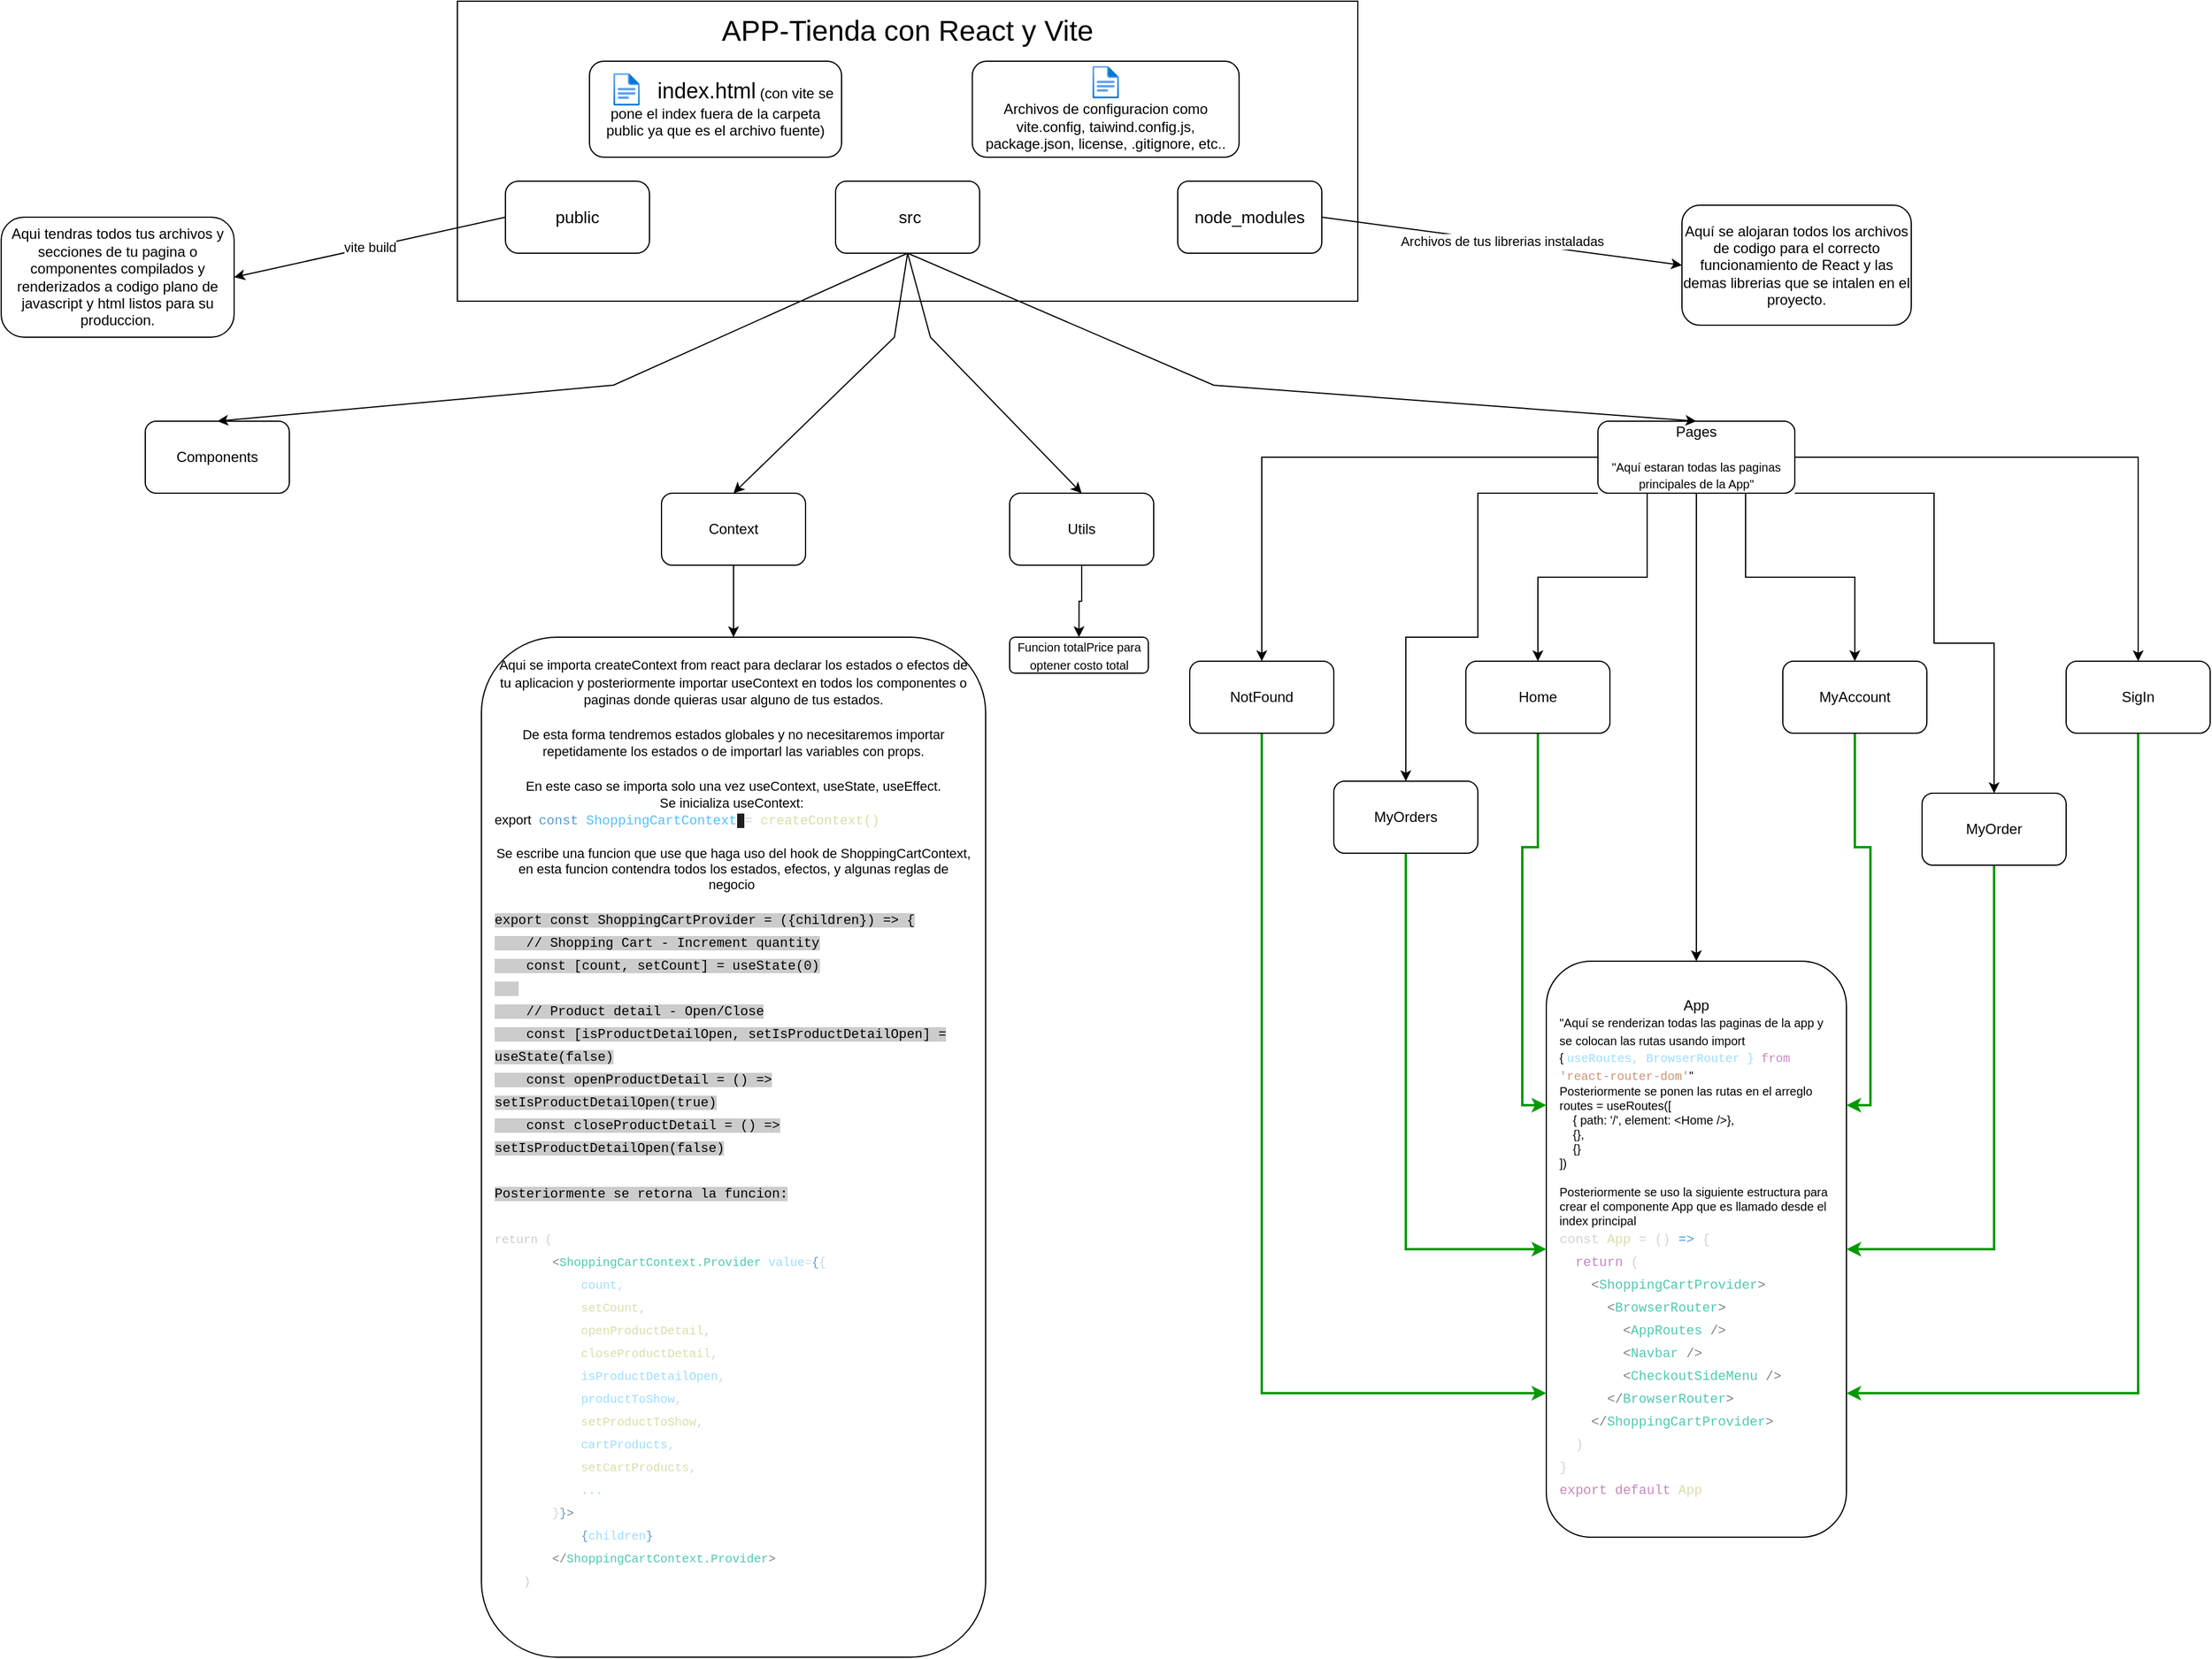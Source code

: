 <mxfile version="22.1.3" type="github">
  <diagram name="Página-1" id="LnPo93rLICJzIyqR1WCt">
    <mxGraphModel dx="909" dy="550" grid="1" gridSize="10" guides="1" tooltips="1" connect="1" arrows="1" fold="1" page="1" pageScale="1" pageWidth="827" pageHeight="1169" math="0" shadow="0">
      <root>
        <mxCell id="0" />
        <mxCell id="1" parent="0" />
        <mxCell id="c5e6k3FYTeM2-FPtg5ge-7" value="" style="rounded=0;whiteSpace=wrap;html=1;" parent="1" vertex="1">
          <mxGeometry x="420" y="30" width="750" height="250" as="geometry" />
        </mxCell>
        <mxCell id="c5e6k3FYTeM2-FPtg5ge-2" value="" style="rounded=1;whiteSpace=wrap;html=1;" parent="1" vertex="1">
          <mxGeometry x="735" y="180" width="120" height="60" as="geometry" />
        </mxCell>
        <mxCell id="c5e6k3FYTeM2-FPtg5ge-3" value="" style="rounded=1;whiteSpace=wrap;html=1;" parent="1" vertex="1">
          <mxGeometry x="1020" y="180" width="120" height="60" as="geometry" />
        </mxCell>
        <mxCell id="c5e6k3FYTeM2-FPtg5ge-5" value="&lt;font style=&quot;font-size: 14px;&quot;&gt;src&lt;/font&gt;" style="text;html=1;strokeColor=none;fillColor=none;align=center;verticalAlign=middle;whiteSpace=wrap;rounded=0;" parent="1" vertex="1">
          <mxGeometry x="767" y="195" width="60" height="30" as="geometry" />
        </mxCell>
        <mxCell id="c5e6k3FYTeM2-FPtg5ge-6" value="&lt;font style=&quot;font-size: 14px;&quot;&gt;node_modules&lt;/font&gt;" style="text;html=1;strokeColor=none;fillColor=none;align=center;verticalAlign=middle;whiteSpace=wrap;rounded=0;" parent="1" vertex="1">
          <mxGeometry x="1035" y="195" width="90" height="30" as="geometry" />
        </mxCell>
        <mxCell id="c5e6k3FYTeM2-FPtg5ge-1" value="" style="rounded=1;whiteSpace=wrap;html=1;arcSize=18;" parent="1" vertex="1">
          <mxGeometry x="460" y="180" width="120" height="60" as="geometry" />
        </mxCell>
        <mxCell id="c5e6k3FYTeM2-FPtg5ge-4" value="&lt;font style=&quot;font-size: 14px;&quot;&gt;public&lt;/font&gt;" style="text;html=1;strokeColor=none;fillColor=none;align=center;verticalAlign=middle;whiteSpace=wrap;rounded=0;" parent="1" vertex="1">
          <mxGeometry x="490" y="195" width="60" height="30" as="geometry" />
        </mxCell>
        <mxCell id="c5e6k3FYTeM2-FPtg5ge-8" value="&lt;font style=&quot;font-size: 24px;&quot;&gt;APP-Tienda con React y Vite&lt;/font&gt;" style="text;html=1;strokeColor=none;fillColor=none;align=center;verticalAlign=middle;whiteSpace=wrap;rounded=0;" parent="1" vertex="1">
          <mxGeometry x="620" y="30" width="350" height="50" as="geometry" />
        </mxCell>
        <mxCell id="JkvkPI0mQhFTO4Io5UTS-1" value="Aqui tendras todos tus archivos y secciones de tu pagina o componentes compilados y renderizados a codigo plano de javascript y html listos para su produccion." style="rounded=1;whiteSpace=wrap;html=1;arcSize=19;" parent="1" vertex="1">
          <mxGeometry x="40" y="210" width="194" height="100" as="geometry" />
        </mxCell>
        <mxCell id="JkvkPI0mQhFTO4Io5UTS-2" value="" style="endArrow=classic;html=1;rounded=0;exitX=0;exitY=0.5;exitDx=0;exitDy=0;entryX=1;entryY=0.5;entryDx=0;entryDy=0;" parent="1" source="c5e6k3FYTeM2-FPtg5ge-1" target="JkvkPI0mQhFTO4Io5UTS-1" edge="1">
          <mxGeometry relative="1" as="geometry">
            <mxPoint x="724" y="340" as="sourcePoint" />
            <mxPoint x="160" y="210" as="targetPoint" />
          </mxGeometry>
        </mxCell>
        <mxCell id="JkvkPI0mQhFTO4Io5UTS-3" value="vite build" style="edgeLabel;resizable=0;html=1;align=center;verticalAlign=middle;" parent="JkvkPI0mQhFTO4Io5UTS-2" connectable="0" vertex="1">
          <mxGeometry relative="1" as="geometry" />
        </mxCell>
        <mxCell id="JkvkPI0mQhFTO4Io5UTS-4" value="Aquí se alojaran todos los archivos de codigo para el correcto funcionamiento de React y las demas librerias que se intalen en el proyecto." style="rounded=1;whiteSpace=wrap;html=1;" parent="1" vertex="1">
          <mxGeometry x="1440" y="200" width="191" height="100" as="geometry" />
        </mxCell>
        <mxCell id="JkvkPI0mQhFTO4Io5UTS-5" value="" style="endArrow=classic;html=1;rounded=0;exitX=1;exitY=0.5;exitDx=0;exitDy=0;entryX=0;entryY=0.5;entryDx=0;entryDy=0;" parent="1" source="c5e6k3FYTeM2-FPtg5ge-3" target="JkvkPI0mQhFTO4Io5UTS-4" edge="1">
          <mxGeometry relative="1" as="geometry">
            <mxPoint x="744" y="410" as="sourcePoint" />
            <mxPoint x="844" y="410" as="targetPoint" />
          </mxGeometry>
        </mxCell>
        <mxCell id="JkvkPI0mQhFTO4Io5UTS-6" value="Label" style="edgeLabel;resizable=0;html=1;align=center;verticalAlign=middle;" parent="JkvkPI0mQhFTO4Io5UTS-5" connectable="0" vertex="1">
          <mxGeometry relative="1" as="geometry" />
        </mxCell>
        <mxCell id="JkvkPI0mQhFTO4Io5UTS-7" value="Archivos de tus librerias instaladas" style="edgeLabel;html=1;align=center;verticalAlign=middle;resizable=0;points=[];" parent="JkvkPI0mQhFTO4Io5UTS-5" vertex="1" connectable="0">
          <mxGeometry x="0.04" y="1" relative="1" as="geometry">
            <mxPoint x="-7" as="offset" />
          </mxGeometry>
        </mxCell>
        <mxCell id="JkvkPI0mQhFTO4Io5UTS-8" value="Components" style="rounded=1;whiteSpace=wrap;html=1;" parent="1" vertex="1">
          <mxGeometry x="160" y="380" width="120" height="60" as="geometry" />
        </mxCell>
        <mxCell id="JkvkPI0mQhFTO4Io5UTS-20" style="edgeStyle=orthogonalEdgeStyle;rounded=0;orthogonalLoop=1;jettySize=auto;html=1;entryX=0.5;entryY=0;entryDx=0;entryDy=0;" parent="1" source="JkvkPI0mQhFTO4Io5UTS-9" target="JkvkPI0mQhFTO4Io5UTS-19" edge="1">
          <mxGeometry relative="1" as="geometry" />
        </mxCell>
        <mxCell id="JkvkPI0mQhFTO4Io5UTS-9" value="Context" style="rounded=1;whiteSpace=wrap;html=1;" parent="1" vertex="1">
          <mxGeometry x="590" y="440" width="120" height="60" as="geometry" />
        </mxCell>
        <mxCell id="BKhHFIZTJitZZOURAZb2-5" style="edgeStyle=orthogonalEdgeStyle;rounded=0;orthogonalLoop=1;jettySize=auto;html=1;entryX=0.5;entryY=0;entryDx=0;entryDy=0;" parent="1" source="JkvkPI0mQhFTO4Io5UTS-10" target="JkvkPI0mQhFTO4Io5UTS-21" edge="1">
          <mxGeometry relative="1" as="geometry" />
        </mxCell>
        <mxCell id="BKhHFIZTJitZZOURAZb2-15" style="edgeStyle=orthogonalEdgeStyle;rounded=0;orthogonalLoop=1;jettySize=auto;html=1;exitX=0.25;exitY=1;exitDx=0;exitDy=0;" parent="1" source="JkvkPI0mQhFTO4Io5UTS-10" target="BKhHFIZTJitZZOURAZb2-6" edge="1">
          <mxGeometry relative="1" as="geometry" />
        </mxCell>
        <mxCell id="BKhHFIZTJitZZOURAZb2-16" style="edgeStyle=orthogonalEdgeStyle;rounded=0;orthogonalLoop=1;jettySize=auto;html=1;exitX=0;exitY=1;exitDx=0;exitDy=0;" parent="1" source="JkvkPI0mQhFTO4Io5UTS-10" target="BKhHFIZTJitZZOURAZb2-12" edge="1">
          <mxGeometry relative="1" as="geometry">
            <Array as="points">
              <mxPoint x="1270" y="440" />
              <mxPoint x="1270" y="560" />
              <mxPoint x="1210" y="560" />
            </Array>
          </mxGeometry>
        </mxCell>
        <mxCell id="BKhHFIZTJitZZOURAZb2-17" style="edgeStyle=orthogonalEdgeStyle;rounded=0;orthogonalLoop=1;jettySize=auto;html=1;exitX=0;exitY=0.5;exitDx=0;exitDy=0;entryX=0.5;entryY=0;entryDx=0;entryDy=0;" parent="1" source="JkvkPI0mQhFTO4Io5UTS-10" target="BKhHFIZTJitZZOURAZb2-13" edge="1">
          <mxGeometry relative="1" as="geometry" />
        </mxCell>
        <mxCell id="BKhHFIZTJitZZOURAZb2-18" style="edgeStyle=orthogonalEdgeStyle;rounded=0;orthogonalLoop=1;jettySize=auto;html=1;exitX=0.75;exitY=1;exitDx=0;exitDy=0;entryX=0.5;entryY=0;entryDx=0;entryDy=0;" parent="1" source="JkvkPI0mQhFTO4Io5UTS-10" target="BKhHFIZTJitZZOURAZb2-10" edge="1">
          <mxGeometry relative="1" as="geometry" />
        </mxCell>
        <mxCell id="BKhHFIZTJitZZOURAZb2-19" style="edgeStyle=orthogonalEdgeStyle;rounded=0;orthogonalLoop=1;jettySize=auto;html=1;exitX=1;exitY=1;exitDx=0;exitDy=0;" parent="1" source="JkvkPI0mQhFTO4Io5UTS-10" target="BKhHFIZTJitZZOURAZb2-11" edge="1">
          <mxGeometry relative="1" as="geometry">
            <Array as="points">
              <mxPoint x="1650" y="440" />
              <mxPoint x="1650" y="565" />
              <mxPoint x="1700" y="565" />
            </Array>
          </mxGeometry>
        </mxCell>
        <mxCell id="BKhHFIZTJitZZOURAZb2-20" style="edgeStyle=orthogonalEdgeStyle;rounded=0;orthogonalLoop=1;jettySize=auto;html=1;exitX=1;exitY=0.5;exitDx=0;exitDy=0;entryX=0.5;entryY=0;entryDx=0;entryDy=0;" parent="1" source="JkvkPI0mQhFTO4Io5UTS-10" target="BKhHFIZTJitZZOURAZb2-14" edge="1">
          <mxGeometry relative="1" as="geometry" />
        </mxCell>
        <mxCell id="JkvkPI0mQhFTO4Io5UTS-10" value="Pages&lt;br&gt;&lt;br&gt;&lt;font style=&quot;font-size: 10px;&quot;&gt;&quot;Aquí estaran todas las paginas principales de la App&quot;&lt;/font&gt;" style="rounded=1;whiteSpace=wrap;html=1;" parent="1" vertex="1">
          <mxGeometry x="1370" y="380" width="164" height="60" as="geometry" />
        </mxCell>
        <mxCell id="JkvkPI0mQhFTO4Io5UTS-22" style="edgeStyle=orthogonalEdgeStyle;rounded=0;orthogonalLoop=1;jettySize=auto;html=1;entryX=0.5;entryY=0;entryDx=0;entryDy=0;" parent="1" source="JkvkPI0mQhFTO4Io5UTS-11" target="JkvkPI0mQhFTO4Io5UTS-17" edge="1">
          <mxGeometry relative="1" as="geometry" />
        </mxCell>
        <mxCell id="JkvkPI0mQhFTO4Io5UTS-11" value="Utils" style="rounded=1;whiteSpace=wrap;html=1;" parent="1" vertex="1">
          <mxGeometry x="880" y="440" width="120" height="60" as="geometry" />
        </mxCell>
        <mxCell id="JkvkPI0mQhFTO4Io5UTS-13" value="" style="endArrow=classic;html=1;rounded=0;entryX=0.5;entryY=0;entryDx=0;entryDy=0;exitX=0.5;exitY=1;exitDx=0;exitDy=0;" parent="1" source="c5e6k3FYTeM2-FPtg5ge-2" target="JkvkPI0mQhFTO4Io5UTS-9" edge="1">
          <mxGeometry width="50" height="50" relative="1" as="geometry">
            <mxPoint x="764" y="320" as="sourcePoint" />
            <mxPoint x="814" y="270" as="targetPoint" />
            <Array as="points">
              <mxPoint x="784" y="310" />
            </Array>
          </mxGeometry>
        </mxCell>
        <mxCell id="JkvkPI0mQhFTO4Io5UTS-14" value="" style="endArrow=classic;html=1;rounded=0;entryX=0.5;entryY=0;entryDx=0;entryDy=0;exitX=0.5;exitY=1;exitDx=0;exitDy=0;" parent="1" source="c5e6k3FYTeM2-FPtg5ge-2" target="JkvkPI0mQhFTO4Io5UTS-8" edge="1">
          <mxGeometry width="50" height="50" relative="1" as="geometry">
            <mxPoint x="764" y="320" as="sourcePoint" />
            <mxPoint x="814" y="270" as="targetPoint" />
            <Array as="points">
              <mxPoint x="550" y="350" />
            </Array>
          </mxGeometry>
        </mxCell>
        <mxCell id="JkvkPI0mQhFTO4Io5UTS-15" value="" style="endArrow=classic;html=1;rounded=0;entryX=0.5;entryY=0;entryDx=0;entryDy=0;exitX=0.5;exitY=1;exitDx=0;exitDy=0;" parent="1" source="c5e6k3FYTeM2-FPtg5ge-2" target="JkvkPI0mQhFTO4Io5UTS-11" edge="1">
          <mxGeometry width="50" height="50" relative="1" as="geometry">
            <mxPoint x="764" y="320" as="sourcePoint" />
            <mxPoint x="814" y="270" as="targetPoint" />
            <Array as="points">
              <mxPoint x="814" y="310" />
            </Array>
          </mxGeometry>
        </mxCell>
        <mxCell id="JkvkPI0mQhFTO4Io5UTS-16" value="" style="endArrow=classic;html=1;rounded=0;entryX=0.5;entryY=0;entryDx=0;entryDy=0;exitX=0.5;exitY=1;exitDx=0;exitDy=0;" parent="1" source="c5e6k3FYTeM2-FPtg5ge-2" target="JkvkPI0mQhFTO4Io5UTS-10" edge="1">
          <mxGeometry width="50" height="50" relative="1" as="geometry">
            <mxPoint x="764" y="320" as="sourcePoint" />
            <mxPoint x="814" y="270" as="targetPoint" />
            <Array as="points">
              <mxPoint x="1050" y="350" />
            </Array>
          </mxGeometry>
        </mxCell>
        <mxCell id="JkvkPI0mQhFTO4Io5UTS-17" value="&lt;font style=&quot;font-size: 10px;&quot;&gt;Funcion&amp;nbsp;totalPrice&lt;span style=&quot;background-color: initial;&quot;&gt;&amp;nbsp;para optener costo total&lt;/span&gt;&lt;/font&gt;" style="rounded=1;whiteSpace=wrap;html=1;" parent="1" vertex="1">
          <mxGeometry x="880" y="560" width="115.5" height="30" as="geometry" />
        </mxCell>
        <mxCell id="JkvkPI0mQhFTO4Io5UTS-19" value="&lt;font style=&quot;font-size: 11px;&quot;&gt;Aqui se importa createContext from react para declarar los estados o efectos de tu aplicacion y posteriormente importar useContext en todos los componentes o paginas donde quieras usar alguno de tus estados.&lt;br&gt;&lt;br&gt;De esta forma tendremos estados globales y no necesitaremos importar repetidamente los estados o de importarl las variables con props.&lt;br&gt;&lt;br&gt;En este caso se importa solo una vez useContext, useState, useEffect.&lt;br&gt;Se inicializa useContext:&amp;nbsp;&lt;br&gt;&lt;div style=&quot;text-align: left;&quot;&gt;&lt;span style=&quot;background-color: initial;&quot;&gt;export&amp;nbsp;&amp;nbsp;&lt;/span&gt;&lt;span style=&quot;background-color: initial; font-family: Consolas, &amp;quot;Courier New&amp;quot;, monospace; color: rgb(86, 156, 214);&quot;&gt;const&amp;nbsp;&lt;/span&gt;&lt;span style=&quot;background-color: initial; font-family: Consolas, &amp;quot;Courier New&amp;quot;, monospace; color: rgb(79, 193, 255);&quot;&gt;ShoppingCartContext&lt;/span&gt;&lt;span style=&quot;background-color: rgb(31, 31, 31); color: rgb(204, 204, 204); font-family: Consolas, &amp;quot;Courier New&amp;quot;, monospace;&quot;&gt; &lt;/span&gt;&lt;span style=&quot;background-color: initial; font-family: Consolas, &amp;quot;Courier New&amp;quot;, monospace; color: rgb(212, 212, 212);&quot;&gt;=&amp;nbsp;&lt;/span&gt;&lt;span style=&quot;background-color: initial; font-family: Consolas, &amp;quot;Courier New&amp;quot;, monospace; color: rgb(220, 220, 170);&quot;&gt;createContext()&lt;/span&gt;&lt;/div&gt;&lt;div style=&quot;text-align: left;&quot;&gt;&lt;span style=&quot;background-color: initial; font-family: Consolas, &amp;quot;Courier New&amp;quot;, monospace; color: rgb(220, 220, 170);&quot;&gt;&lt;br&gt;&lt;/span&gt;&lt;/div&gt;&lt;div style=&quot;&quot;&gt;Se escribe una funcion que use que haga uso del hook de ShoppingCartContext, en esta funcion contendra todos los estados, efectos, y algunas reglas de negocio&amp;nbsp;&lt;/div&gt;&lt;div style=&quot;text-align: left;&quot;&gt;&lt;br&gt;&lt;/div&gt;&lt;div style=&quot;text-align: left;&quot;&gt;&lt;div style=&quot;font-family: Consolas, &amp;quot;Courier New&amp;quot;, monospace; line-height: 19px;&quot;&gt;&lt;div style=&quot;&quot;&gt;&lt;span style=&quot;background-color: rgb(204, 204, 204);&quot;&gt;export const ShoppingCartProvider = ({children}) =&amp;gt; {&lt;/span&gt;&lt;/div&gt;&lt;div style=&quot;&quot;&gt;&lt;span style=&quot;background-color: rgb(204, 204, 204);&quot;&gt;&amp;nbsp; &amp;nbsp; // Shopping Cart - Increment quantity&lt;/span&gt;&lt;/div&gt;&lt;div style=&quot;&quot;&gt;&lt;span style=&quot;background-color: rgb(204, 204, 204);&quot;&gt;&amp;nbsp; &amp;nbsp; const [count, setCount] = useState(0)&lt;/span&gt;&lt;/div&gt;&lt;div style=&quot;&quot;&gt;&lt;span style=&quot;background-color: rgb(204, 204, 204);&quot;&gt;&amp;nbsp; &amp;nbsp; &lt;/span&gt;&lt;/div&gt;&lt;div style=&quot;&quot;&gt;&lt;span style=&quot;background-color: rgb(204, 204, 204);&quot;&gt;&amp;nbsp; &amp;nbsp; // Product detail - Open/Close&lt;/span&gt;&lt;/div&gt;&lt;div style=&quot;&quot;&gt;&lt;span style=&quot;background-color: rgb(204, 204, 204);&quot;&gt;&amp;nbsp; &amp;nbsp; const [isProductDetailOpen, setIsProductDetailOpen] = useState(false)&lt;/span&gt;&lt;/div&gt;&lt;div style=&quot;&quot;&gt;&lt;span style=&quot;background-color: rgb(204, 204, 204);&quot;&gt;&amp;nbsp; &amp;nbsp; const openProductDetail = () =&amp;gt; setIsProductDetailOpen(true)&lt;/span&gt;&lt;/div&gt;&lt;div style=&quot;&quot;&gt;&lt;span style=&quot;background-color: rgb(204, 204, 204);&quot;&gt;&amp;nbsp; &amp;nbsp; const closeProductDetail = () =&amp;gt; setIsProductDetailOpen(false)&lt;/span&gt;&lt;/div&gt;&lt;div style=&quot;&quot;&gt;&lt;span style=&quot;background-color: rgb(204, 204, 204);&quot;&gt;&lt;br&gt;&lt;/span&gt;&lt;/div&gt;&lt;div style=&quot;&quot;&gt;&lt;span style=&quot;background-color: rgb(204, 204, 204);&quot;&gt;Posteriormente se retorna la funcion:&lt;/span&gt;&lt;/div&gt;&lt;div style=&quot;&quot;&gt;&lt;span style=&quot;background-color: rgb(204, 204, 204);&quot;&gt;&lt;br&gt;&lt;/span&gt;&lt;/div&gt;&lt;div style=&quot;font-size: 10px;&quot;&gt;&lt;div style=&quot;line-height: 19px;&quot;&gt;&lt;div style=&quot;color: rgb(204, 204, 204);&quot;&gt;return (&lt;/div&gt;&lt;div style=&quot;color: rgb(204, 204, 204);&quot;&gt;&amp;nbsp; &amp;nbsp; &amp;nbsp; &amp;nbsp; &lt;span style=&quot;color: #808080;&quot;&gt;&amp;lt;&lt;/span&gt;&lt;span style=&quot;color: #4ec9b0;&quot;&gt;ShoppingCartContext.Provider&lt;/span&gt; &lt;span style=&quot;color: #9cdcfe;&quot;&gt;value&lt;/span&gt;&lt;span style=&quot;color: #d4d4d4;&quot;&gt;=&lt;/span&gt;&lt;span style=&quot;color: #569cd6;&quot;&gt;{&lt;/span&gt;&lt;span style=&quot;color: #d4d4d4;&quot;&gt;{&lt;/span&gt;&lt;/div&gt;&lt;div style=&quot;color: rgb(204, 204, 204);&quot;&gt;&lt;span style=&quot;color: #d4d4d4;&quot;&gt;&amp;nbsp; &amp;nbsp; &amp;nbsp; &amp;nbsp; &amp;nbsp; &amp;nbsp; &lt;/span&gt;&lt;span style=&quot;color: #9cdcfe;&quot;&gt;count&lt;/span&gt;&lt;span style=&quot;color: #d4d4d4;&quot;&gt;,&lt;/span&gt;&lt;/div&gt;&lt;div style=&quot;color: rgb(204, 204, 204);&quot;&gt;&lt;span style=&quot;color: #d4d4d4;&quot;&gt;&amp;nbsp; &amp;nbsp; &amp;nbsp; &amp;nbsp; &amp;nbsp; &amp;nbsp; &lt;/span&gt;&lt;span style=&quot;color: #dcdcaa;&quot;&gt;setCount&lt;/span&gt;&lt;span style=&quot;color: #d4d4d4;&quot;&gt;,&lt;/span&gt;&lt;/div&gt;&lt;div style=&quot;color: rgb(204, 204, 204);&quot;&gt;&lt;span style=&quot;color: #d4d4d4;&quot;&gt;&amp;nbsp; &amp;nbsp; &amp;nbsp; &amp;nbsp; &amp;nbsp; &amp;nbsp; &lt;/span&gt;&lt;span style=&quot;color: #dcdcaa;&quot;&gt;openProductDetail&lt;/span&gt;&lt;span style=&quot;color: #d4d4d4;&quot;&gt;,&lt;/span&gt;&lt;/div&gt;&lt;div style=&quot;color: rgb(204, 204, 204);&quot;&gt;&lt;span style=&quot;color: #d4d4d4;&quot;&gt;&amp;nbsp; &amp;nbsp; &amp;nbsp; &amp;nbsp; &amp;nbsp; &amp;nbsp; &lt;/span&gt;&lt;span style=&quot;color: #dcdcaa;&quot;&gt;closeProductDetail&lt;/span&gt;&lt;span style=&quot;color: #d4d4d4;&quot;&gt;,&lt;/span&gt;&lt;/div&gt;&lt;div style=&quot;color: rgb(204, 204, 204);&quot;&gt;&lt;span style=&quot;color: #d4d4d4;&quot;&gt;&amp;nbsp; &amp;nbsp; &amp;nbsp; &amp;nbsp; &amp;nbsp; &amp;nbsp; &lt;/span&gt;&lt;span style=&quot;color: #9cdcfe;&quot;&gt;isProductDetailOpen&lt;/span&gt;&lt;span style=&quot;color: #d4d4d4;&quot;&gt;,&lt;/span&gt;&lt;/div&gt;&lt;div style=&quot;color: rgb(204, 204, 204);&quot;&gt;&lt;span style=&quot;color: #d4d4d4;&quot;&gt;&amp;nbsp; &amp;nbsp; &amp;nbsp; &amp;nbsp; &amp;nbsp; &amp;nbsp; &lt;/span&gt;&lt;span style=&quot;color: #9cdcfe;&quot;&gt;productToShow&lt;/span&gt;&lt;span style=&quot;color: #d4d4d4;&quot;&gt;,&lt;/span&gt;&lt;/div&gt;&lt;div style=&quot;color: rgb(204, 204, 204);&quot;&gt;&lt;span style=&quot;color: #d4d4d4;&quot;&gt;&amp;nbsp; &amp;nbsp; &amp;nbsp; &amp;nbsp; &amp;nbsp; &amp;nbsp; &lt;/span&gt;&lt;span style=&quot;color: #dcdcaa;&quot;&gt;setProductToShow&lt;/span&gt;&lt;span style=&quot;color: #d4d4d4;&quot;&gt;,&lt;/span&gt;&lt;/div&gt;&lt;div style=&quot;color: rgb(204, 204, 204);&quot;&gt;&lt;span style=&quot;color: #d4d4d4;&quot;&gt;&amp;nbsp; &amp;nbsp; &amp;nbsp; &amp;nbsp; &amp;nbsp; &amp;nbsp; &lt;/span&gt;&lt;span style=&quot;color: #9cdcfe;&quot;&gt;cartProducts&lt;/span&gt;&lt;span style=&quot;color: #d4d4d4;&quot;&gt;,&lt;/span&gt;&lt;/div&gt;&lt;div style=&quot;color: rgb(204, 204, 204);&quot;&gt;&lt;span style=&quot;color: #d4d4d4;&quot;&gt;&amp;nbsp; &amp;nbsp; &amp;nbsp; &amp;nbsp; &amp;nbsp; &amp;nbsp; &lt;/span&gt;&lt;span style=&quot;color: #dcdcaa;&quot;&gt;setCartProducts&lt;/span&gt;&lt;span style=&quot;color: #d4d4d4;&quot;&gt;,&lt;/span&gt;&lt;/div&gt;&lt;div style=&quot;&quot;&gt;&lt;span style=&quot;color: rgb(212, 212, 212);&quot;&gt;&amp;nbsp; &amp;nbsp; &amp;nbsp; &amp;nbsp; &amp;nbsp; &amp;nbsp; &lt;/span&gt;&lt;font color=&quot;#9cdcfe&quot;&gt;...&lt;/font&gt;&lt;/div&gt;&lt;div style=&quot;color: rgb(204, 204, 204);&quot;&gt;&lt;span style=&quot;color: #d4d4d4;&quot;&gt;&amp;nbsp; &amp;nbsp; &amp;nbsp; &amp;nbsp; }&lt;/span&gt;&lt;span style=&quot;color: #569cd6;&quot;&gt;}&lt;/span&gt;&lt;span style=&quot;color: #808080;&quot;&gt;&amp;gt;&lt;/span&gt;&lt;/div&gt;&lt;div style=&quot;color: rgb(204, 204, 204);&quot;&gt;&amp;nbsp; &amp;nbsp; &amp;nbsp; &amp;nbsp; &amp;nbsp; &amp;nbsp; &lt;span style=&quot;color: #569cd6;&quot;&gt;{&lt;/span&gt;&lt;span style=&quot;color: #9cdcfe;&quot;&gt;children&lt;/span&gt;&lt;span style=&quot;color: #569cd6;&quot;&gt;}&lt;/span&gt;&lt;/div&gt;&lt;div style=&quot;color: rgb(204, 204, 204);&quot;&gt;&amp;nbsp; &amp;nbsp; &amp;nbsp; &amp;nbsp; &lt;span style=&quot;color: #808080;&quot;&gt;&amp;lt;/&lt;/span&gt;&lt;span style=&quot;color: #4ec9b0;&quot;&gt;ShoppingCartContext.Provider&lt;/span&gt;&lt;span style=&quot;color: #808080;&quot;&gt;&amp;gt;&lt;/span&gt;&lt;/div&gt;&lt;div style=&quot;color: rgb(204, 204, 204);&quot;&gt;&amp;nbsp; &amp;nbsp; )&lt;/div&gt;&lt;/div&gt;&lt;/div&gt;&lt;div style=&quot;&quot;&gt;&lt;span style=&quot;background-color: rgb(204, 204, 204);&quot;&gt;&lt;br&gt;&lt;/span&gt;&lt;/div&gt;&lt;div style=&quot;&quot;&gt;&lt;span style=&quot;background-color: rgb(204, 204, 204);&quot;&gt;&lt;br&gt;&lt;/span&gt;&lt;/div&gt;&lt;/div&gt;&lt;/div&gt;&lt;/font&gt;" style="rounded=1;whiteSpace=wrap;html=1;spacingLeft=10;spacingRight=10;" parent="1" vertex="1">
          <mxGeometry x="440" y="560" width="420" height="850" as="geometry" />
        </mxCell>
        <mxCell id="JkvkPI0mQhFTO4Io5UTS-21" value="App&lt;br&gt;&lt;div style=&quot;text-align: left;&quot;&gt;&lt;span style=&quot;font-size: 10px; background-color: initial;&quot;&gt;&quot;Aquí se renderizan todas las paginas de la app y se colocan las rutas usando&amp;nbsp;import {&amp;nbsp;&lt;/span&gt;&lt;span style=&quot;font-size: 10px; background-color: initial; font-family: Consolas, &amp;quot;Courier New&amp;quot;, monospace; color: rgb(156, 220, 254);&quot;&gt;useRoutes,&amp;nbsp;&lt;/span&gt;&lt;span style=&quot;font-size: 10px; background-color: initial; font-family: Consolas, &amp;quot;Courier New&amp;quot;, monospace; color: rgb(156, 220, 254);&quot;&gt;BrowserRouter }&amp;nbsp;&lt;/span&gt;&lt;span style=&quot;font-size: 10px; background-color: initial; font-family: Consolas, &amp;quot;Courier New&amp;quot;, monospace; color: rgb(197, 134, 192);&quot;&gt;from&lt;/span&gt;&lt;span style=&quot;font-size: 10px; background-color: rgb(30, 30, 30); color: rgb(212, 212, 212); font-family: Consolas, &amp;quot;Courier New&amp;quot;, monospace;&quot;&gt; &lt;/span&gt;&lt;span style=&quot;font-size: 10px; background-color: initial; font-family: Consolas, &amp;quot;Courier New&amp;quot;, monospace; color: rgb(206, 145, 120);&quot;&gt;&#39;react-router-dom&#39;&lt;/span&gt;&lt;span style=&quot;font-size: 10px; background-color: initial;&quot;&gt;&quot;&amp;nbsp;&lt;/span&gt;&lt;/div&gt;&lt;font style=&quot;&quot;&gt;&lt;div style=&quot;font-size: 10px; text-align: left;&quot;&gt;&lt;span style=&quot;background-color: initial;&quot;&gt;Posteriormente se ponen las rutas en el arreglo routes = useRoutes([&lt;/span&gt;&lt;/div&gt;&lt;div style=&quot;font-size: 10px; background-color: initial; text-align: left;&quot;&gt;&lt;span style=&quot;background-color: initial;&quot;&gt;&lt;span style=&quot;&quot;&gt;&lt;span style=&quot;white-space: pre;&quot;&gt;&amp;nbsp;&amp;nbsp;&amp;nbsp;&amp;nbsp;&lt;/span&gt;&lt;/span&gt;{ path: &#39;/&#39;, element: &amp;lt;Home /&amp;gt;},&amp;nbsp;&lt;/span&gt;&lt;/div&gt;&lt;div style=&quot;font-size: 10px; background-color: initial; text-align: left;&quot;&gt;&lt;span style=&quot;background-color: initial;&quot;&gt;&lt;span style=&quot;&quot;&gt;&lt;span style=&quot;white-space: pre;&quot;&gt;&amp;nbsp;&amp;nbsp;&amp;nbsp;&amp;nbsp;&lt;/span&gt;&lt;/span&gt;{},&amp;nbsp;&lt;/span&gt;&lt;/div&gt;&lt;div style=&quot;font-size: 10px; background-color: initial; text-align: left;&quot;&gt;&lt;span style=&quot;background-color: initial;&quot;&gt;&lt;span style=&quot;&quot;&gt;&lt;span style=&quot;white-space: pre;&quot;&gt;&amp;nbsp;&amp;nbsp;&amp;nbsp;&amp;nbsp;&lt;/span&gt;&lt;/span&gt;{}&lt;/span&gt;&lt;/div&gt;&lt;div style=&quot;font-size: 10px; background-color: initial; text-align: left;&quot;&gt;&lt;span style=&quot;background-color: initial;&quot;&gt;])&lt;/span&gt;&lt;/div&gt;&lt;div style=&quot;font-size: 10px; background-color: initial; text-align: left;&quot;&gt;&lt;span style=&quot;background-color: initial;&quot;&gt;&lt;br&gt;&lt;/span&gt;&lt;/div&gt;&lt;div style=&quot;font-size: 10px; background-color: initial; text-align: left;&quot;&gt;&lt;span style=&quot;background-color: initial;&quot;&gt;Posteriormente se uso la siguiente estructura para crear el componente App que es llamado desde el index principal&lt;/span&gt;&lt;/div&gt;&lt;div style=&quot;text-align: left;&quot;&gt;&lt;div style=&quot;font-family: Consolas, &amp;quot;Courier New&amp;quot;, monospace; line-height: 19px; color: rgb(212, 212, 212);&quot;&gt;&lt;div style=&quot;&quot;&gt;&lt;span style=&quot;background-color: rgb(255, 255, 255);&quot;&gt;&lt;font style=&quot;font-size: 11px;&quot;&gt;const &lt;span style=&quot;color: rgb(220, 220, 170);&quot;&gt;App&lt;/span&gt; = () &lt;span style=&quot;color: rgb(86, 156, 214);&quot;&gt;=&amp;gt;&lt;/span&gt; {&lt;/font&gt;&lt;/span&gt;&lt;/div&gt;&lt;div style=&quot;&quot;&gt;&lt;span style=&quot;background-color: rgb(255, 255, 255);&quot;&gt;&lt;font style=&quot;font-size: 11px;&quot;&gt;&amp;nbsp; &lt;span style=&quot;color: rgb(197, 134, 192);&quot;&gt;return&lt;/span&gt; (&lt;/font&gt;&lt;/span&gt;&lt;/div&gt;&lt;div style=&quot;&quot;&gt;&lt;span style=&quot;background-color: rgb(255, 255, 255);&quot;&gt;&lt;font style=&quot;font-size: 11px;&quot;&gt;&amp;nbsp; &amp;nbsp; &lt;span style=&quot;color: rgb(128, 128, 128);&quot;&gt;&amp;lt;&lt;/span&gt;&lt;span style=&quot;color: rgb(78, 201, 176);&quot;&gt;ShoppingCartProvider&lt;/span&gt;&lt;span style=&quot;color: rgb(128, 128, 128);&quot;&gt;&amp;gt;&lt;/span&gt;&lt;/font&gt;&lt;/span&gt;&lt;/div&gt;&lt;div style=&quot;&quot;&gt;&lt;span style=&quot;background-color: rgb(255, 255, 255);&quot;&gt;&lt;font style=&quot;font-size: 11px;&quot;&gt;&amp;nbsp; &amp;nbsp; &amp;nbsp; &lt;span style=&quot;color: rgb(128, 128, 128);&quot;&gt;&amp;lt;&lt;/span&gt;&lt;span style=&quot;color: rgb(78, 201, 176);&quot;&gt;BrowserRouter&lt;/span&gt;&lt;span style=&quot;color: rgb(128, 128, 128);&quot;&gt;&amp;gt;&lt;/span&gt;&lt;/font&gt;&lt;/span&gt;&lt;/div&gt;&lt;div style=&quot;&quot;&gt;&lt;span style=&quot;background-color: rgb(255, 255, 255);&quot;&gt;&lt;font style=&quot;font-size: 11px;&quot;&gt;&amp;nbsp; &amp;nbsp; &amp;nbsp; &amp;nbsp; &lt;span style=&quot;color: rgb(128, 128, 128);&quot;&gt;&amp;lt;&lt;/span&gt;&lt;span style=&quot;color: rgb(78, 201, 176);&quot;&gt;AppRoutes&lt;/span&gt; &lt;span style=&quot;color: rgb(128, 128, 128);&quot;&gt;/&amp;gt;&lt;/span&gt;&lt;/font&gt;&lt;/span&gt;&lt;/div&gt;&lt;div style=&quot;&quot;&gt;&lt;span style=&quot;background-color: rgb(255, 255, 255);&quot;&gt;&lt;font style=&quot;font-size: 11px;&quot;&gt;&amp;nbsp; &amp;nbsp; &amp;nbsp; &amp;nbsp; &lt;span style=&quot;color: rgb(128, 128, 128);&quot;&gt;&amp;lt;&lt;/span&gt;&lt;span style=&quot;color: rgb(78, 201, 176);&quot;&gt;Navbar&lt;/span&gt; &lt;span style=&quot;color: rgb(128, 128, 128);&quot;&gt;/&amp;gt;&lt;/span&gt;&lt;/font&gt;&lt;/span&gt;&lt;/div&gt;&lt;div style=&quot;&quot;&gt;&lt;span style=&quot;background-color: rgb(255, 255, 255);&quot;&gt;&lt;font style=&quot;font-size: 11px;&quot;&gt;&amp;nbsp; &amp;nbsp; &amp;nbsp; &amp;nbsp; &lt;span style=&quot;color: rgb(128, 128, 128);&quot;&gt;&amp;lt;&lt;/span&gt;&lt;span style=&quot;color: rgb(78, 201, 176);&quot;&gt;CheckoutSideMenu&lt;/span&gt; &lt;span style=&quot;color: rgb(128, 128, 128);&quot;&gt;/&amp;gt;&lt;/span&gt;&lt;/font&gt;&lt;/span&gt;&lt;/div&gt;&lt;div style=&quot;&quot;&gt;&lt;span style=&quot;background-color: rgb(255, 255, 255);&quot;&gt;&lt;font style=&quot;font-size: 11px;&quot;&gt;&amp;nbsp; &amp;nbsp; &amp;nbsp; &lt;span style=&quot;color: rgb(128, 128, 128);&quot;&gt;&amp;lt;/&lt;/span&gt;&lt;span style=&quot;color: rgb(78, 201, 176);&quot;&gt;BrowserRouter&lt;/span&gt;&lt;span style=&quot;color: rgb(128, 128, 128);&quot;&gt;&amp;gt;&lt;/span&gt;&lt;/font&gt;&lt;/span&gt;&lt;/div&gt;&lt;div style=&quot;&quot;&gt;&lt;span style=&quot;background-color: rgb(255, 255, 255);&quot;&gt;&lt;font style=&quot;font-size: 11px;&quot;&gt;&amp;nbsp; &amp;nbsp; &lt;span style=&quot;color: rgb(128, 128, 128);&quot;&gt;&amp;lt;/&lt;/span&gt;&lt;span style=&quot;color: rgb(78, 201, 176);&quot;&gt;ShoppingCartProvider&lt;/span&gt;&lt;span style=&quot;color: rgb(128, 128, 128);&quot;&gt;&amp;gt;&lt;/span&gt;&lt;/font&gt;&lt;/span&gt;&lt;/div&gt;&lt;div style=&quot;&quot;&gt;&lt;span style=&quot;background-color: rgb(255, 255, 255);&quot;&gt;&lt;font style=&quot;font-size: 11px;&quot;&gt;&amp;nbsp; )&lt;/font&gt;&lt;/span&gt;&lt;/div&gt;&lt;div style=&quot;&quot;&gt;&lt;span style=&quot;background-color: rgb(255, 255, 255);&quot;&gt;&lt;font style=&quot;font-size: 11px;&quot;&gt;}&lt;/font&gt;&lt;/span&gt;&lt;/div&gt;&lt;div style=&quot;&quot;&gt;&lt;span style=&quot;background-color: rgb(255, 255, 255);&quot;&gt;&lt;font style=&quot;font-size: 11px;&quot;&gt;&lt;span style=&quot;color: rgb(197, 134, 192);&quot;&gt;export&lt;/span&gt; &lt;span style=&quot;color: rgb(197, 134, 192);&quot;&gt;default&lt;/span&gt; &lt;span style=&quot;color: rgb(220, 220, 170);&quot;&gt;App&lt;/span&gt;&lt;/font&gt;&lt;/span&gt;&lt;/div&gt;&lt;/div&gt;&lt;/div&gt;&lt;/font&gt;" style="rounded=1;whiteSpace=wrap;html=1;spacingLeft=10;spacingRight=10;" parent="1" vertex="1">
          <mxGeometry x="1327" y="830" width="250" height="480" as="geometry" />
        </mxCell>
        <mxCell id="BKhHFIZTJitZZOURAZb2-1" value="&lt;font style=&quot;font-size: 18px;&quot;&gt;&amp;nbsp; &amp;nbsp; &amp;nbsp; &amp;nbsp; &amp;nbsp; index.html&lt;/font&gt; (con vite se pone el index fuera de la carpeta public ya que es el archivo fuente)" style="rounded=1;whiteSpace=wrap;html=1;" parent="1" vertex="1">
          <mxGeometry x="530" y="80" width="210" height="80" as="geometry" />
        </mxCell>
        <mxCell id="BKhHFIZTJitZZOURAZb2-2" value="&lt;br&gt;&lt;br style=&quot;border-color: var(--border-color); font-size: 14px;&quot;&gt;Archivos de configuracion como vite.config, taiwind.config.js, package.json, license, .gitignore, etc.." style="rounded=1;whiteSpace=wrap;html=1;" parent="1" vertex="1">
          <mxGeometry x="848.87" y="80" width="222.25" height="80" as="geometry" />
        </mxCell>
        <mxCell id="BKhHFIZTJitZZOURAZb2-3" value="" style="image;aspect=fixed;html=1;points=[];align=center;fontSize=12;image=img/lib/azure2/general/File.svg;" parent="1" vertex="1">
          <mxGeometry x="949.06" y="84" width="21.88" height="26.96" as="geometry" />
        </mxCell>
        <mxCell id="BKhHFIZTJitZZOURAZb2-4" value="" style="image;aspect=fixed;html=1;points=[];align=center;fontSize=12;image=img/lib/azure2/general/File.svg;" parent="1" vertex="1">
          <mxGeometry x="550" y="90" width="21.88" height="26.96" as="geometry" />
        </mxCell>
        <mxCell id="BKhHFIZTJitZZOURAZb2-24" style="edgeStyle=orthogonalEdgeStyle;rounded=0;orthogonalLoop=1;jettySize=auto;html=1;exitX=0.5;exitY=1;exitDx=0;exitDy=0;entryX=0;entryY=0.25;entryDx=0;entryDy=0;labelBorderColor=none;fontColor=#000000;strokeColor=#009900;strokeWidth=2;" parent="1" source="BKhHFIZTJitZZOURAZb2-6" target="JkvkPI0mQhFTO4Io5UTS-21" edge="1">
          <mxGeometry relative="1" as="geometry" />
        </mxCell>
        <mxCell id="BKhHFIZTJitZZOURAZb2-6" value="Home" style="rounded=1;whiteSpace=wrap;html=1;" parent="1" vertex="1">
          <mxGeometry x="1260" y="580" width="120" height="60" as="geometry" />
        </mxCell>
        <mxCell id="BKhHFIZTJitZZOURAZb2-25" style="edgeStyle=orthogonalEdgeStyle;rounded=0;orthogonalLoop=1;jettySize=auto;html=1;entryX=1;entryY=0.25;entryDx=0;entryDy=0;labelBorderColor=none;fontColor=#000000;strokeColor=#009900;strokeWidth=2;" parent="1" source="BKhHFIZTJitZZOURAZb2-10" target="JkvkPI0mQhFTO4Io5UTS-21" edge="1">
          <mxGeometry relative="1" as="geometry" />
        </mxCell>
        <mxCell id="BKhHFIZTJitZZOURAZb2-10" value="MyAccount" style="rounded=1;whiteSpace=wrap;html=1;" parent="1" vertex="1">
          <mxGeometry x="1524" y="580" width="120" height="60" as="geometry" />
        </mxCell>
        <mxCell id="BKhHFIZTJitZZOURAZb2-26" style="edgeStyle=orthogonalEdgeStyle;rounded=0;orthogonalLoop=1;jettySize=auto;html=1;entryX=1;entryY=0.5;entryDx=0;entryDy=0;labelBorderColor=none;fontColor=#000000;strokeColor=#009900;strokeWidth=2;" parent="1" source="BKhHFIZTJitZZOURAZb2-11" target="JkvkPI0mQhFTO4Io5UTS-21" edge="1">
          <mxGeometry relative="1" as="geometry">
            <Array as="points">
              <mxPoint x="1700" y="1070" />
            </Array>
          </mxGeometry>
        </mxCell>
        <mxCell id="BKhHFIZTJitZZOURAZb2-11" value="MyOrder" style="rounded=1;whiteSpace=wrap;html=1;" parent="1" vertex="1">
          <mxGeometry x="1640" y="690" width="120" height="60" as="geometry" />
        </mxCell>
        <mxCell id="BKhHFIZTJitZZOURAZb2-22" style="edgeStyle=orthogonalEdgeStyle;rounded=0;orthogonalLoop=1;jettySize=auto;html=1;exitX=0.5;exitY=1;exitDx=0;exitDy=0;entryX=0;entryY=0.5;entryDx=0;entryDy=0;labelBorderColor=none;fontColor=#000000;strokeColor=#009900;strokeWidth=2;" parent="1" source="BKhHFIZTJitZZOURAZb2-12" target="JkvkPI0mQhFTO4Io5UTS-21" edge="1">
          <mxGeometry relative="1" as="geometry" />
        </mxCell>
        <mxCell id="BKhHFIZTJitZZOURAZb2-12" value="MyOrders" style="rounded=1;whiteSpace=wrap;html=1;" parent="1" vertex="1">
          <mxGeometry x="1150" y="680" width="120" height="60" as="geometry" />
        </mxCell>
        <mxCell id="BKhHFIZTJitZZOURAZb2-21" style="edgeStyle=orthogonalEdgeStyle;rounded=0;orthogonalLoop=1;jettySize=auto;html=1;exitX=0.5;exitY=1;exitDx=0;exitDy=0;entryX=0;entryY=0.75;entryDx=0;entryDy=0;labelBorderColor=none;fontColor=#000000;strokeColor=#009900;strokeWidth=2;" parent="1" source="BKhHFIZTJitZZOURAZb2-13" target="JkvkPI0mQhFTO4Io5UTS-21" edge="1">
          <mxGeometry relative="1" as="geometry" />
        </mxCell>
        <mxCell id="BKhHFIZTJitZZOURAZb2-13" value="NotFound" style="rounded=1;whiteSpace=wrap;html=1;" parent="1" vertex="1">
          <mxGeometry x="1030" y="580" width="120" height="60" as="geometry" />
        </mxCell>
        <mxCell id="BKhHFIZTJitZZOURAZb2-27" style="edgeStyle=orthogonalEdgeStyle;rounded=0;orthogonalLoop=1;jettySize=auto;html=1;entryX=1;entryY=0.75;entryDx=0;entryDy=0;labelBorderColor=none;fontColor=#000000;strokeColor=#009900;strokeWidth=2;" parent="1" source="BKhHFIZTJitZZOURAZb2-14" target="JkvkPI0mQhFTO4Io5UTS-21" edge="1">
          <mxGeometry relative="1" as="geometry">
            <Array as="points">
              <mxPoint x="1820" y="1190" />
            </Array>
          </mxGeometry>
        </mxCell>
        <mxCell id="BKhHFIZTJitZZOURAZb2-14" value="SigIn" style="rounded=1;whiteSpace=wrap;html=1;" parent="1" vertex="1">
          <mxGeometry x="1760" y="580" width="120" height="60" as="geometry" />
        </mxCell>
      </root>
    </mxGraphModel>
  </diagram>
</mxfile>
